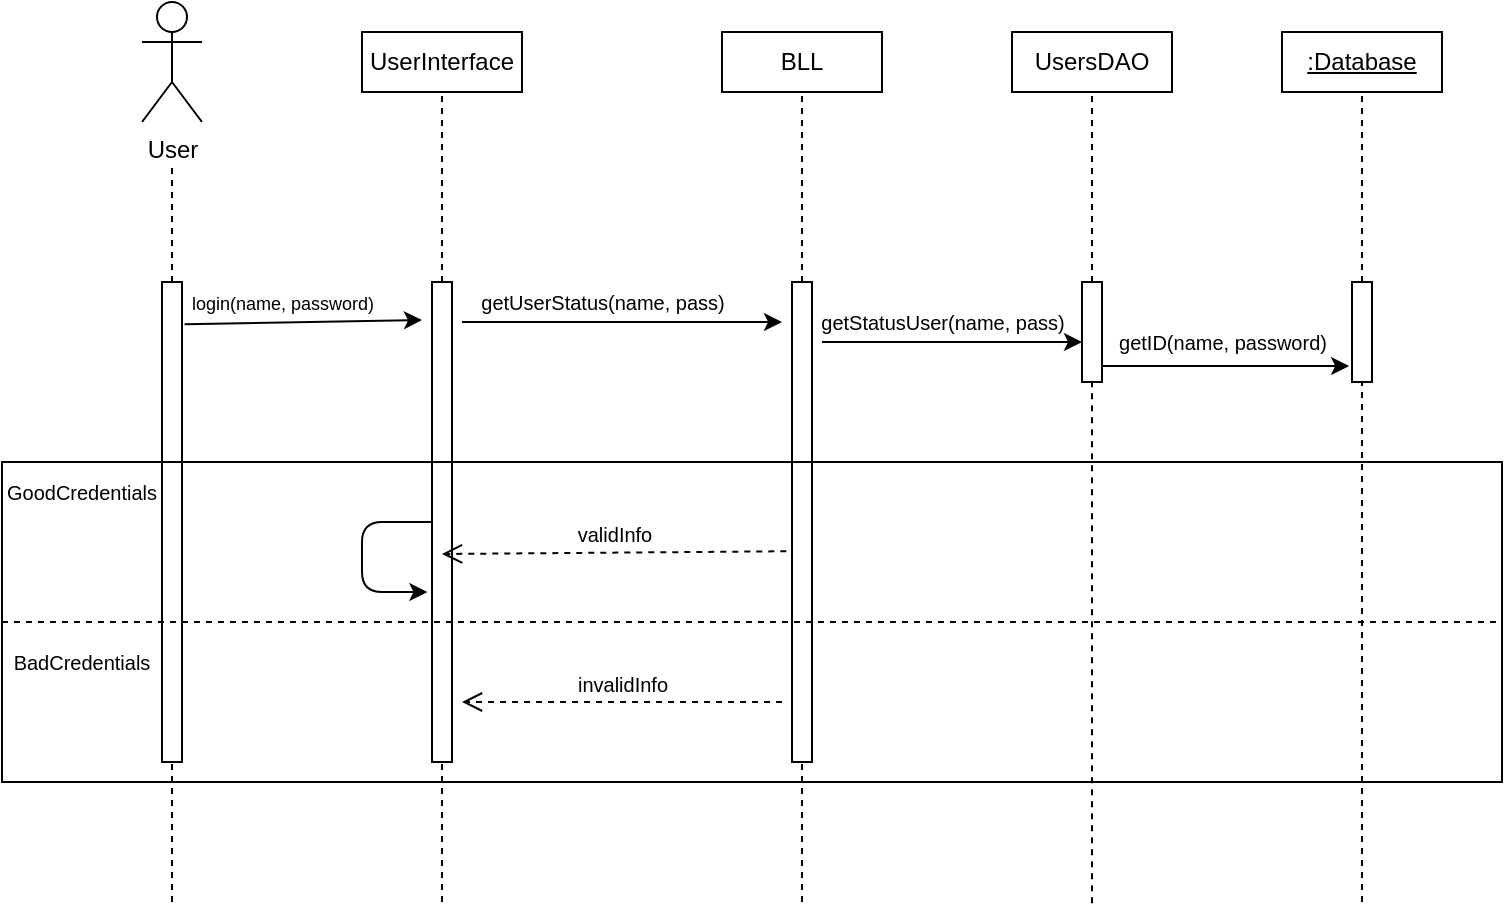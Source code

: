 <mxfile version="14.5.3" type="github"><diagram id="9CWkdJT1Sva0Q8BW1-RF" name="Page-1"><mxGraphModel dx="1663" dy="454" grid="1" gridSize="10" guides="1" tooltips="1" connect="1" arrows="1" fold="1" page="1" pageScale="1" pageWidth="850" pageHeight="1100" math="0" shadow="0"><root><mxCell id="0"/><mxCell id="1" parent="0"/><mxCell id="z7s7zTQ0w7kyP9DMJKLV-1" value="User" style="shape=umlActor;verticalLabelPosition=bottom;verticalAlign=top;html=1;outlineConnect=0;" vertex="1" parent="1"><mxGeometry x="-60" y="120" width="30" height="60" as="geometry"/></mxCell><mxCell id="z7s7zTQ0w7kyP9DMJKLV-2" value="" style="rounded=0;whiteSpace=wrap;html=1;" vertex="1" parent="1"><mxGeometry x="-50" y="260" width="10" height="240" as="geometry"/></mxCell><mxCell id="z7s7zTQ0w7kyP9DMJKLV-3" value="" style="endArrow=none;dashed=1;html=1;exitX=0.5;exitY=0;exitDx=0;exitDy=0;" edge="1" parent="1" source="z7s7zTQ0w7kyP9DMJKLV-2"><mxGeometry width="50" height="50" relative="1" as="geometry"><mxPoint x="70" y="290" as="sourcePoint"/><mxPoint x="-45" y="200" as="targetPoint"/></mxGeometry></mxCell><mxCell id="z7s7zTQ0w7kyP9DMJKLV-4" value="BLL" style="rounded=0;whiteSpace=wrap;html=1;" vertex="1" parent="1"><mxGeometry x="230" y="135" width="80" height="30" as="geometry"/></mxCell><mxCell id="z7s7zTQ0w7kyP9DMJKLV-6" value="" style="endArrow=none;dashed=1;html=1;entryX=0.5;entryY=1;entryDx=0;entryDy=0;" edge="1" parent="1" target="z7s7zTQ0w7kyP9DMJKLV-4"><mxGeometry width="50" height="50" relative="1" as="geometry"><mxPoint x="270" y="260" as="sourcePoint"/><mxPoint x="320" y="280" as="targetPoint"/></mxGeometry></mxCell><mxCell id="z7s7zTQ0w7kyP9DMJKLV-7" value="" style="rounded=0;whiteSpace=wrap;html=1;" vertex="1" parent="1"><mxGeometry x="265" y="260" width="10" height="240" as="geometry"/></mxCell><mxCell id="z7s7zTQ0w7kyP9DMJKLV-8" value="" style="endArrow=classic;html=1;exitX=1.129;exitY=0.088;exitDx=0;exitDy=0;exitPerimeter=0;" edge="1" parent="1" source="z7s7zTQ0w7kyP9DMJKLV-2"><mxGeometry width="50" height="50" relative="1" as="geometry"><mxPoint x="170" y="279" as="sourcePoint"/><mxPoint x="80" y="279" as="targetPoint"/></mxGeometry></mxCell><mxCell id="z7s7zTQ0w7kyP9DMJKLV-9" value="&lt;font style=&quot;font-size: 9px&quot;&gt;login(name, password)&lt;/font&gt;" style="text;html=1;align=center;verticalAlign=middle;resizable=0;points=[];autosize=1;" vertex="1" parent="1"><mxGeometry x="-45" y="260" width="110" height="20" as="geometry"/></mxCell><mxCell id="z7s7zTQ0w7kyP9DMJKLV-10" value="UsersDAO" style="rounded=0;whiteSpace=wrap;html=1;" vertex="1" parent="1"><mxGeometry x="375" y="135" width="80" height="30" as="geometry"/></mxCell><mxCell id="z7s7zTQ0w7kyP9DMJKLV-11" value="" style="endArrow=none;dashed=1;html=1;entryX=0.5;entryY=1;entryDx=0;entryDy=0;exitX=0.5;exitY=0;exitDx=0;exitDy=0;" edge="1" parent="1" source="z7s7zTQ0w7kyP9DMJKLV-12" target="z7s7zTQ0w7kyP9DMJKLV-10"><mxGeometry width="50" height="50" relative="1" as="geometry"><mxPoint x="380" y="260" as="sourcePoint"/><mxPoint x="320" y="280" as="targetPoint"/></mxGeometry></mxCell><mxCell id="z7s7zTQ0w7kyP9DMJKLV-12" value="" style="rounded=0;whiteSpace=wrap;html=1;" vertex="1" parent="1"><mxGeometry x="410" y="260" width="10" height="50" as="geometry"/></mxCell><mxCell id="z7s7zTQ0w7kyP9DMJKLV-13" value="" style="endArrow=classic;html=1;entryX=0;entryY=0.6;entryDx=0;entryDy=0;entryPerimeter=0;" edge="1" parent="1" target="z7s7zTQ0w7kyP9DMJKLV-12"><mxGeometry width="50" height="50" relative="1" as="geometry"><mxPoint x="280" y="290" as="sourcePoint"/><mxPoint x="370" y="290" as="targetPoint"/></mxGeometry></mxCell><mxCell id="z7s7zTQ0w7kyP9DMJKLV-14" value="&lt;font style=&quot;font-size: 10px&quot;&gt;getStatusUser(name, pass)&lt;/font&gt;" style="text;html=1;align=center;verticalAlign=middle;resizable=0;points=[];autosize=1;" vertex="1" parent="1"><mxGeometry x="270" y="270" width="140" height="20" as="geometry"/></mxCell><mxCell id="z7s7zTQ0w7kyP9DMJKLV-16" value="&lt;u&gt;:Database&lt;/u&gt;" style="rounded=0;whiteSpace=wrap;html=1;" vertex="1" parent="1"><mxGeometry x="510" y="135" width="80" height="30" as="geometry"/></mxCell><mxCell id="z7s7zTQ0w7kyP9DMJKLV-17" value="" style="endArrow=none;dashed=1;html=1;entryX=0.5;entryY=1;entryDx=0;entryDy=0;exitX=0.5;exitY=0;exitDx=0;exitDy=0;" edge="1" parent="1" source="z7s7zTQ0w7kyP9DMJKLV-18" target="z7s7zTQ0w7kyP9DMJKLV-16"><mxGeometry width="50" height="50" relative="1" as="geometry"><mxPoint x="530" y="260" as="sourcePoint"/><mxPoint x="320" y="280" as="targetPoint"/><Array as="points"><mxPoint x="550" y="210"/></Array></mxGeometry></mxCell><mxCell id="z7s7zTQ0w7kyP9DMJKLV-18" value="" style="rounded=0;whiteSpace=wrap;html=1;" vertex="1" parent="1"><mxGeometry x="545" y="260" width="10" height="50" as="geometry"/></mxCell><mxCell id="z7s7zTQ0w7kyP9DMJKLV-19" value="" style="endArrow=classic;html=1;entryX=-0.143;entryY=0.84;entryDx=0;entryDy=0;entryPerimeter=0;" edge="1" parent="1" target="z7s7zTQ0w7kyP9DMJKLV-18"><mxGeometry width="50" height="50" relative="1" as="geometry"><mxPoint x="420" y="302" as="sourcePoint"/><mxPoint x="320" y="280" as="targetPoint"/></mxGeometry></mxCell><mxCell id="z7s7zTQ0w7kyP9DMJKLV-20" value="&lt;font style=&quot;font-size: 10px&quot;&gt;getID(name, password)&lt;/font&gt;" style="text;html=1;align=center;verticalAlign=middle;resizable=0;points=[];autosize=1;" vertex="1" parent="1"><mxGeometry x="420" y="280" width="120" height="20" as="geometry"/></mxCell><mxCell id="z7s7zTQ0w7kyP9DMJKLV-23" value="UserInterface" style="rounded=0;whiteSpace=wrap;html=1;" vertex="1" parent="1"><mxGeometry x="50" y="135" width="80" height="30" as="geometry"/></mxCell><mxCell id="z7s7zTQ0w7kyP9DMJKLV-24" value="" style="endArrow=none;dashed=1;html=1;entryX=0.5;entryY=1;entryDx=0;entryDy=0;" edge="1" parent="1" target="z7s7zTQ0w7kyP9DMJKLV-23"><mxGeometry width="50" height="50" relative="1" as="geometry"><mxPoint x="90" y="260" as="sourcePoint"/><mxPoint x="140" y="280" as="targetPoint"/></mxGeometry></mxCell><mxCell id="z7s7zTQ0w7kyP9DMJKLV-25" value="" style="rounded=0;whiteSpace=wrap;html=1;" vertex="1" parent="1"><mxGeometry x="85" y="260" width="10" height="240" as="geometry"/></mxCell><mxCell id="z7s7zTQ0w7kyP9DMJKLV-26" value="&lt;font style=&quot;font-size: 10px&quot;&gt;getUserStatus(name, pass)&lt;/font&gt;" style="text;html=1;align=center;verticalAlign=middle;resizable=0;points=[];autosize=1;" vertex="1" parent="1"><mxGeometry x="100" y="260" width="140" height="20" as="geometry"/></mxCell><mxCell id="z7s7zTQ0w7kyP9DMJKLV-27" value="" style="endArrow=classic;html=1;exitX=0;exitY=1;exitDx=0;exitDy=0;exitPerimeter=0;" edge="1" parent="1" source="z7s7zTQ0w7kyP9DMJKLV-26"><mxGeometry width="50" height="50" relative="1" as="geometry"><mxPoint x="270" y="330" as="sourcePoint"/><mxPoint x="260" y="280" as="targetPoint"/></mxGeometry></mxCell><mxCell id="z7s7zTQ0w7kyP9DMJKLV-28" value="" style="rounded=0;whiteSpace=wrap;html=1;fillColor=none;" vertex="1" parent="1"><mxGeometry x="-130" y="350" width="750" height="160" as="geometry"/></mxCell><mxCell id="z7s7zTQ0w7kyP9DMJKLV-29" value="" style="endArrow=none;dashed=1;html=1;exitX=0;exitY=0.5;exitDx=0;exitDy=0;entryX=1;entryY=0.5;entryDx=0;entryDy=0;" edge="1" parent="1" source="z7s7zTQ0w7kyP9DMJKLV-28" target="z7s7zTQ0w7kyP9DMJKLV-28"><mxGeometry width="50" height="50" relative="1" as="geometry"><mxPoint x="230" y="450" as="sourcePoint"/><mxPoint x="280" y="400" as="targetPoint"/></mxGeometry></mxCell><mxCell id="z7s7zTQ0w7kyP9DMJKLV-30" value="" style="endArrow=none;dashed=1;html=1;entryX=0.5;entryY=1;entryDx=0;entryDy=0;" edge="1" parent="1" target="z7s7zTQ0w7kyP9DMJKLV-25"><mxGeometry width="50" height="50" relative="1" as="geometry"><mxPoint x="90" y="570" as="sourcePoint"/><mxPoint x="280" y="400" as="targetPoint"/></mxGeometry></mxCell><mxCell id="z7s7zTQ0w7kyP9DMJKLV-31" value="&lt;font style=&quot;font-size: 10px&quot;&gt;GoodCredentials&lt;/font&gt;" style="text;html=1;strokeColor=none;fillColor=none;align=center;verticalAlign=middle;whiteSpace=wrap;rounded=0;" vertex="1" parent="1"><mxGeometry x="-110" y="355" width="40" height="20" as="geometry"/></mxCell><mxCell id="z7s7zTQ0w7kyP9DMJKLV-32" value="validInfo" style="html=1;verticalAlign=bottom;endArrow=open;dashed=1;endSize=8;fontSize=10;exitX=-0.286;exitY=0.561;exitDx=0;exitDy=0;exitPerimeter=0;" edge="1" parent="1" source="z7s7zTQ0w7kyP9DMJKLV-7"><mxGeometry relative="1" as="geometry"><mxPoint x="240" y="330" as="sourcePoint"/><mxPoint x="90" y="396" as="targetPoint"/><Array as="points"/></mxGeometry></mxCell><mxCell id="z7s7zTQ0w7kyP9DMJKLV-35" value="invalidInfo" style="html=1;verticalAlign=bottom;endArrow=open;dashed=1;endSize=8;fontSize=10;" edge="1" parent="1"><mxGeometry relative="1" as="geometry"><mxPoint x="260" y="470" as="sourcePoint"/><mxPoint x="100" y="470" as="targetPoint"/></mxGeometry></mxCell><mxCell id="z7s7zTQ0w7kyP9DMJKLV-36" value="&lt;font style=&quot;font-size: 10px&quot;&gt;BadCredentials&lt;/font&gt;" style="text;html=1;strokeColor=none;fillColor=none;align=center;verticalAlign=middle;whiteSpace=wrap;rounded=0;" vertex="1" parent="1"><mxGeometry x="-110" y="440" width="40" height="20" as="geometry"/></mxCell><mxCell id="z7s7zTQ0w7kyP9DMJKLV-37" value="" style="endArrow=none;dashed=1;html=1;fontSize=10;entryX=0.5;entryY=1;entryDx=0;entryDy=0;" edge="1" parent="1" target="z7s7zTQ0w7kyP9DMJKLV-7"><mxGeometry width="50" height="50" relative="1" as="geometry"><mxPoint x="270" y="570" as="sourcePoint"/><mxPoint x="260" y="300" as="targetPoint"/></mxGeometry></mxCell><mxCell id="z7s7zTQ0w7kyP9DMJKLV-38" value="" style="endArrow=none;dashed=1;html=1;fontSize=10;entryX=0.5;entryY=1;entryDx=0;entryDy=0;" edge="1" parent="1" target="z7s7zTQ0w7kyP9DMJKLV-12"><mxGeometry width="50" height="50" relative="1" as="geometry"><mxPoint x="415" y="570.571" as="sourcePoint"/><mxPoint x="260" y="320" as="targetPoint"/></mxGeometry></mxCell><mxCell id="z7s7zTQ0w7kyP9DMJKLV-39" value="" style="endArrow=none;dashed=1;html=1;fontSize=10;entryX=0.5;entryY=1;entryDx=0;entryDy=0;" edge="1" parent="1" target="z7s7zTQ0w7kyP9DMJKLV-18"><mxGeometry width="50" height="50" relative="1" as="geometry"><mxPoint x="550" y="570" as="sourcePoint"/><mxPoint x="260" y="300" as="targetPoint"/></mxGeometry></mxCell><mxCell id="z7s7zTQ0w7kyP9DMJKLV-40" value="" style="endArrow=none;dashed=1;html=1;fontSize=10;" edge="1" parent="1"><mxGeometry width="50" height="50" relative="1" as="geometry"><mxPoint x="-45" y="570" as="sourcePoint"/><mxPoint x="-45" y="500" as="targetPoint"/></mxGeometry></mxCell><mxCell id="z7s7zTQ0w7kyP9DMJKLV-46" value="" style="endArrow=classic;html=1;fontSize=10;exitX=0;exitY=0.5;exitDx=0;exitDy=0;entryX=-0.229;entryY=0.646;entryDx=0;entryDy=0;entryPerimeter=0;" edge="1" parent="1" source="z7s7zTQ0w7kyP9DMJKLV-25" target="z7s7zTQ0w7kyP9DMJKLV-25"><mxGeometry width="50" height="50" relative="1" as="geometry"><mxPoint x="120" y="320" as="sourcePoint"/><mxPoint x="50" y="410" as="targetPoint"/><Array as="points"><mxPoint x="50" y="380"/><mxPoint x="50" y="415"/></Array></mxGeometry></mxCell></root></mxGraphModel></diagram></mxfile>